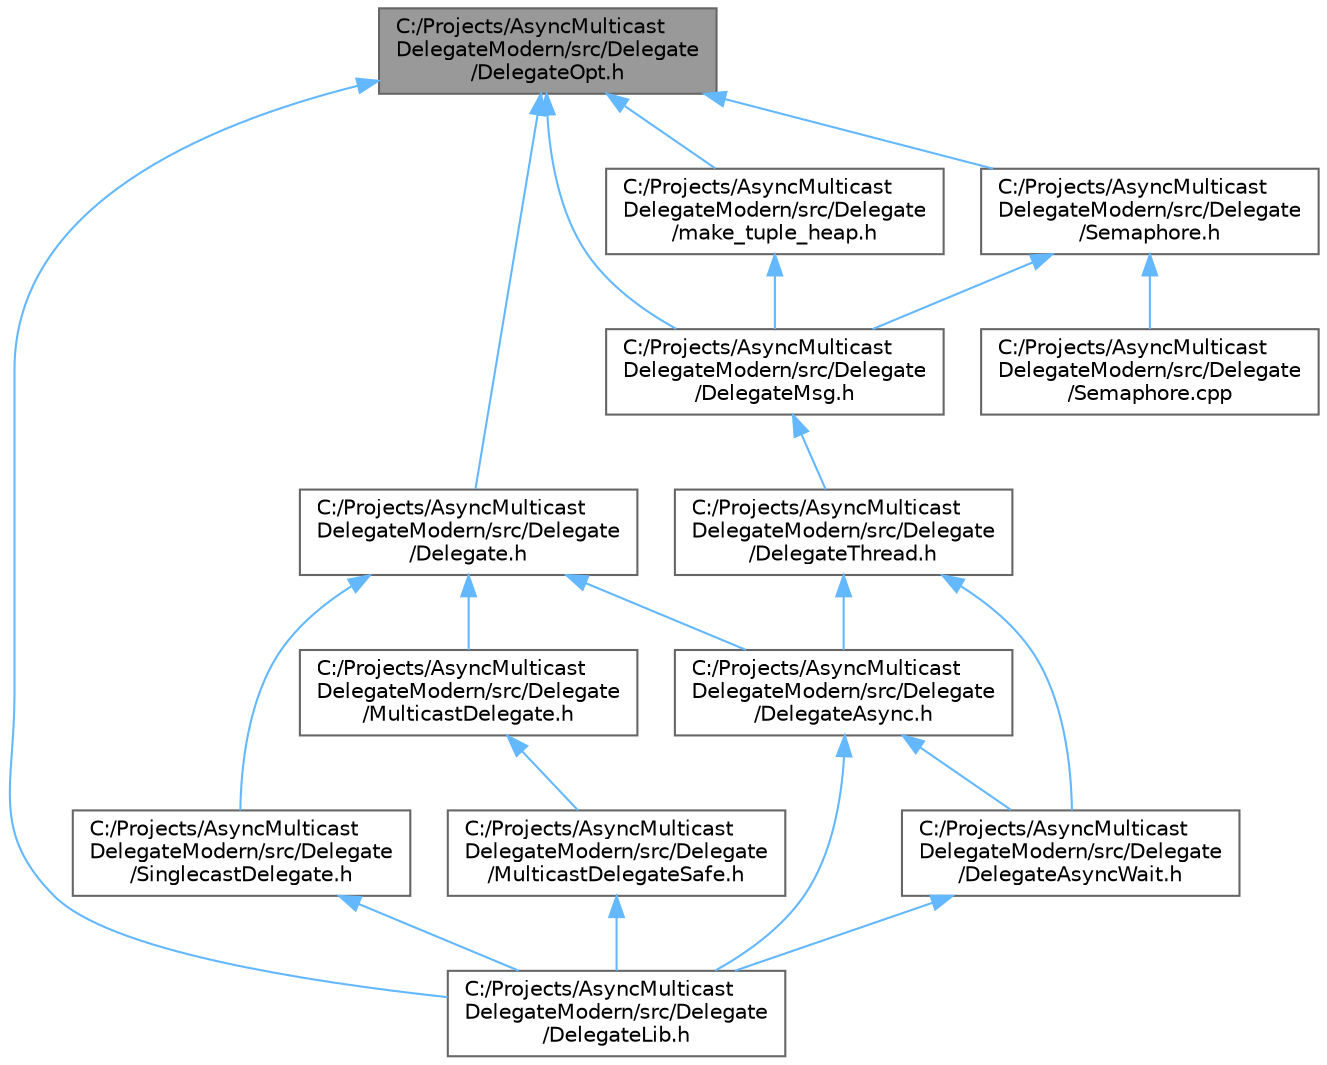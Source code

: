 digraph "C:/Projects/AsyncMulticastDelegateModern/src/Delegate/DelegateOpt.h"
{
 // LATEX_PDF_SIZE
  bgcolor="transparent";
  edge [fontname=Helvetica,fontsize=10,labelfontname=Helvetica,labelfontsize=10];
  node [fontname=Helvetica,fontsize=10,shape=box,height=0.2,width=0.4];
  Node1 [id="Node000001",label="C:/Projects/AsyncMulticast\lDelegateModern/src/Delegate\l/DelegateOpt.h",height=0.2,width=0.4,color="gray40", fillcolor="grey60", style="filled", fontcolor="black",tooltip=" "];
  Node1 -> Node2 [id="edge21_Node000001_Node000002",dir="back",color="steelblue1",style="solid",tooltip=" "];
  Node2 [id="Node000002",label="C:/Projects/AsyncMulticast\lDelegateModern/src/Delegate\l/Delegate.h",height=0.2,width=0.4,color="grey40", fillcolor="white", style="filled",URL="$_delegate_8h.html",tooltip="Delegate series of classes are used to invoke a function synchronously."];
  Node2 -> Node3 [id="edge22_Node000002_Node000003",dir="back",color="steelblue1",style="solid",tooltip=" "];
  Node3 [id="Node000003",label="C:/Projects/AsyncMulticast\lDelegateModern/src/Delegate\l/DelegateAsync.h",height=0.2,width=0.4,color="grey40", fillcolor="white", style="filled",URL="$_delegate_async_8h.html",tooltip=" "];
  Node3 -> Node4 [id="edge23_Node000003_Node000004",dir="back",color="steelblue1",style="solid",tooltip=" "];
  Node4 [id="Node000004",label="C:/Projects/AsyncMulticast\lDelegateModern/src/Delegate\l/DelegateAsyncWait.h",height=0.2,width=0.4,color="grey40", fillcolor="white", style="filled",URL="$_delegate_async_wait_8h.html",tooltip=" "];
  Node4 -> Node5 [id="edge24_Node000004_Node000005",dir="back",color="steelblue1",style="solid",tooltip=" "];
  Node5 [id="Node000005",label="C:/Projects/AsyncMulticast\lDelegateModern/src/Delegate\l/DelegateLib.h",height=0.2,width=0.4,color="grey40", fillcolor="white", style="filled",URL="$_delegate_lib_8h.html",tooltip=" "];
  Node3 -> Node5 [id="edge25_Node000003_Node000005",dir="back",color="steelblue1",style="solid",tooltip=" "];
  Node2 -> Node6 [id="edge26_Node000002_Node000006",dir="back",color="steelblue1",style="solid",tooltip=" "];
  Node6 [id="Node000006",label="C:/Projects/AsyncMulticast\lDelegateModern/src/Delegate\l/MulticastDelegate.h",height=0.2,width=0.4,color="grey40", fillcolor="white", style="filled",URL="$_multicast_delegate_8h.html",tooltip=" "];
  Node6 -> Node7 [id="edge27_Node000006_Node000007",dir="back",color="steelblue1",style="solid",tooltip=" "];
  Node7 [id="Node000007",label="C:/Projects/AsyncMulticast\lDelegateModern/src/Delegate\l/MulticastDelegateSafe.h",height=0.2,width=0.4,color="grey40", fillcolor="white", style="filled",URL="$_multicast_delegate_safe_8h.html",tooltip=" "];
  Node7 -> Node5 [id="edge28_Node000007_Node000005",dir="back",color="steelblue1",style="solid",tooltip=" "];
  Node2 -> Node8 [id="edge29_Node000002_Node000008",dir="back",color="steelblue1",style="solid",tooltip=" "];
  Node8 [id="Node000008",label="C:/Projects/AsyncMulticast\lDelegateModern/src/Delegate\l/SinglecastDelegate.h",height=0.2,width=0.4,color="grey40", fillcolor="white", style="filled",URL="$_singlecast_delegate_8h.html",tooltip=" "];
  Node8 -> Node5 [id="edge30_Node000008_Node000005",dir="back",color="steelblue1",style="solid",tooltip=" "];
  Node1 -> Node5 [id="edge31_Node000001_Node000005",dir="back",color="steelblue1",style="solid",tooltip=" "];
  Node1 -> Node9 [id="edge32_Node000001_Node000009",dir="back",color="steelblue1",style="solid",tooltip=" "];
  Node9 [id="Node000009",label="C:/Projects/AsyncMulticast\lDelegateModern/src/Delegate\l/DelegateMsg.h",height=0.2,width=0.4,color="grey40", fillcolor="white", style="filled",URL="$_delegate_msg_8h.html",tooltip=" "];
  Node9 -> Node10 [id="edge33_Node000009_Node000010",dir="back",color="steelblue1",style="solid",tooltip=" "];
  Node10 [id="Node000010",label="C:/Projects/AsyncMulticast\lDelegateModern/src/Delegate\l/DelegateThread.h",height=0.2,width=0.4,color="grey40", fillcolor="white", style="filled",URL="$_delegate_thread_8h.html",tooltip=" "];
  Node10 -> Node3 [id="edge34_Node000010_Node000003",dir="back",color="steelblue1",style="solid",tooltip=" "];
  Node10 -> Node4 [id="edge35_Node000010_Node000004",dir="back",color="steelblue1",style="solid",tooltip=" "];
  Node1 -> Node11 [id="edge36_Node000001_Node000011",dir="back",color="steelblue1",style="solid",tooltip=" "];
  Node11 [id="Node000011",label="C:/Projects/AsyncMulticast\lDelegateModern/src/Delegate\l/Semaphore.h",height=0.2,width=0.4,color="grey40", fillcolor="white", style="filled",URL="$_semaphore_8h.html",tooltip=" "];
  Node11 -> Node9 [id="edge37_Node000011_Node000009",dir="back",color="steelblue1",style="solid",tooltip=" "];
  Node11 -> Node12 [id="edge38_Node000011_Node000012",dir="back",color="steelblue1",style="solid",tooltip=" "];
  Node12 [id="Node000012",label="C:/Projects/AsyncMulticast\lDelegateModern/src/Delegate\l/Semaphore.cpp",height=0.2,width=0.4,color="grey40", fillcolor="white", style="filled",URL="$_semaphore_8cpp.html",tooltip=" "];
  Node1 -> Node13 [id="edge39_Node000001_Node000013",dir="back",color="steelblue1",style="solid",tooltip=" "];
  Node13 [id="Node000013",label="C:/Projects/AsyncMulticast\lDelegateModern/src/Delegate\l/make_tuple_heap.h",height=0.2,width=0.4,color="grey40", fillcolor="white", style="filled",URL="$make__tuple__heap_8h.html",tooltip=" "];
  Node13 -> Node9 [id="edge40_Node000013_Node000009",dir="back",color="steelblue1",style="solid",tooltip=" "];
}
